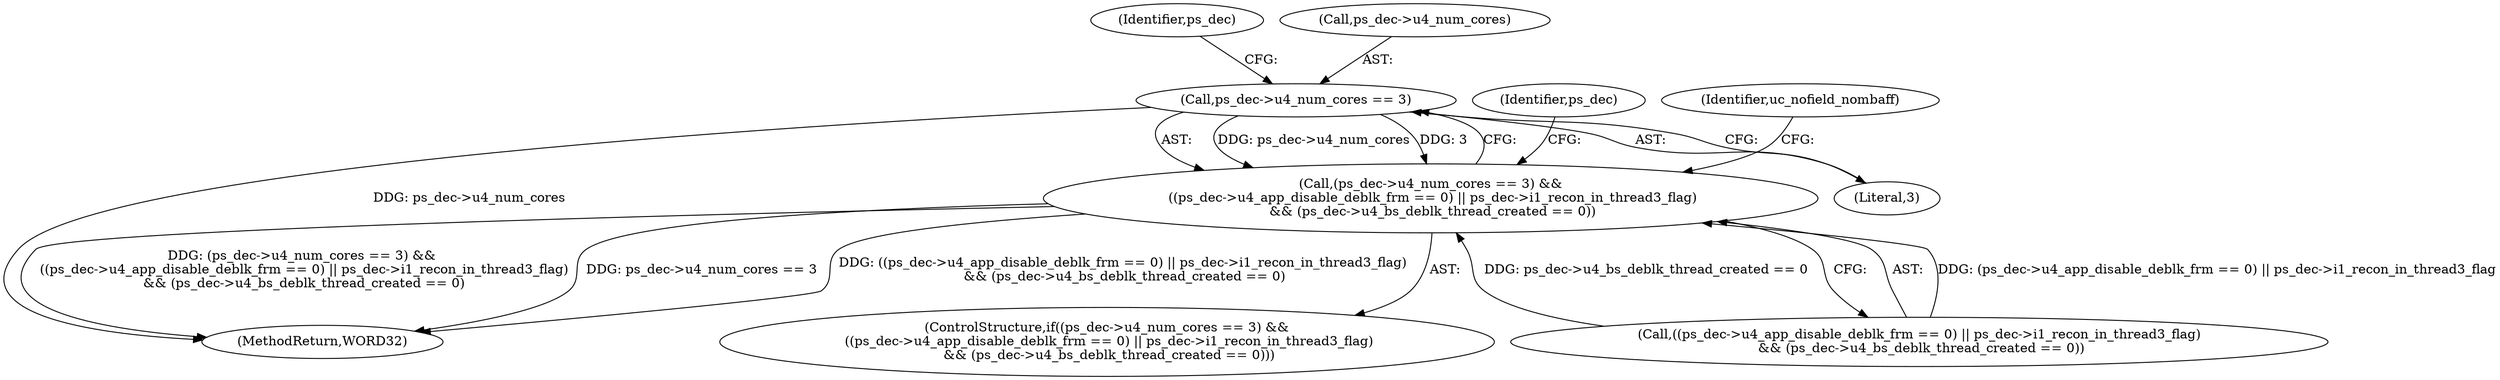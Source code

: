 digraph "0_Android_8b5fd8f24eba5dd19ab2f80ea11a9125aa882ae2@pointer" {
"1001657" [label="(Call,ps_dec->u4_num_cores == 3)"];
"1001656" [label="(Call,(ps_dec->u4_num_cores == 3) &&\n ((ps_dec->u4_app_disable_deblk_frm == 0) || ps_dec->i1_recon_in_thread3_flag)\n && (ps_dec->u4_bs_deblk_thread_created == 0))"];
"1002544" [label="(MethodReturn,WORD32)"];
"1001657" [label="(Call,ps_dec->u4_num_cores == 3)"];
"1001666" [label="(Identifier,ps_dec)"];
"1001680" [label="(Identifier,ps_dec)"];
"1001702" [label="(Identifier,uc_nofield_nombaff)"];
"1001655" [label="(ControlStructure,if((ps_dec->u4_num_cores == 3) &&\n ((ps_dec->u4_app_disable_deblk_frm == 0) || ps_dec->i1_recon_in_thread3_flag)\n && (ps_dec->u4_bs_deblk_thread_created == 0)))"];
"1001661" [label="(Literal,3)"];
"1001656" [label="(Call,(ps_dec->u4_num_cores == 3) &&\n ((ps_dec->u4_app_disable_deblk_frm == 0) || ps_dec->i1_recon_in_thread3_flag)\n && (ps_dec->u4_bs_deblk_thread_created == 0))"];
"1001662" [label="(Call,((ps_dec->u4_app_disable_deblk_frm == 0) || ps_dec->i1_recon_in_thread3_flag)\n && (ps_dec->u4_bs_deblk_thread_created == 0))"];
"1001658" [label="(Call,ps_dec->u4_num_cores)"];
"1001657" -> "1001656"  [label="AST: "];
"1001657" -> "1001661"  [label="CFG: "];
"1001658" -> "1001657"  [label="AST: "];
"1001661" -> "1001657"  [label="AST: "];
"1001666" -> "1001657"  [label="CFG: "];
"1001656" -> "1001657"  [label="CFG: "];
"1001657" -> "1002544"  [label="DDG: ps_dec->u4_num_cores"];
"1001657" -> "1001656"  [label="DDG: ps_dec->u4_num_cores"];
"1001657" -> "1001656"  [label="DDG: 3"];
"1001656" -> "1001655"  [label="AST: "];
"1001656" -> "1001662"  [label="CFG: "];
"1001662" -> "1001656"  [label="AST: "];
"1001680" -> "1001656"  [label="CFG: "];
"1001702" -> "1001656"  [label="CFG: "];
"1001656" -> "1002544"  [label="DDG: ((ps_dec->u4_app_disable_deblk_frm == 0) || ps_dec->i1_recon_in_thread3_flag)\n && (ps_dec->u4_bs_deblk_thread_created == 0)"];
"1001656" -> "1002544"  [label="DDG: (ps_dec->u4_num_cores == 3) &&\n ((ps_dec->u4_app_disable_deblk_frm == 0) || ps_dec->i1_recon_in_thread3_flag)\n && (ps_dec->u4_bs_deblk_thread_created == 0)"];
"1001656" -> "1002544"  [label="DDG: ps_dec->u4_num_cores == 3"];
"1001662" -> "1001656"  [label="DDG: (ps_dec->u4_app_disable_deblk_frm == 0) || ps_dec->i1_recon_in_thread3_flag"];
"1001662" -> "1001656"  [label="DDG: ps_dec->u4_bs_deblk_thread_created == 0"];
}
